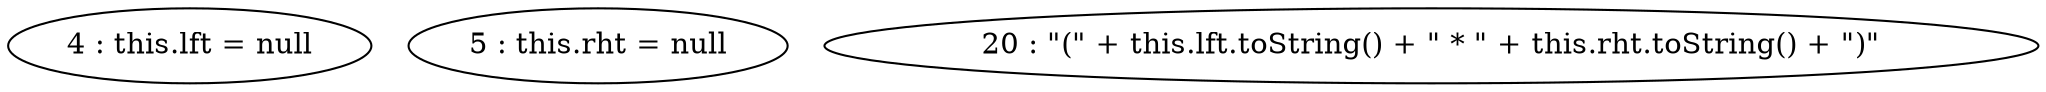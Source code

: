 digraph G {
"4 : this.lft = null"
"5 : this.rht = null"
"20 : \"(\" + this.lft.toString() + \" * \" + this.rht.toString() + \")\""
}